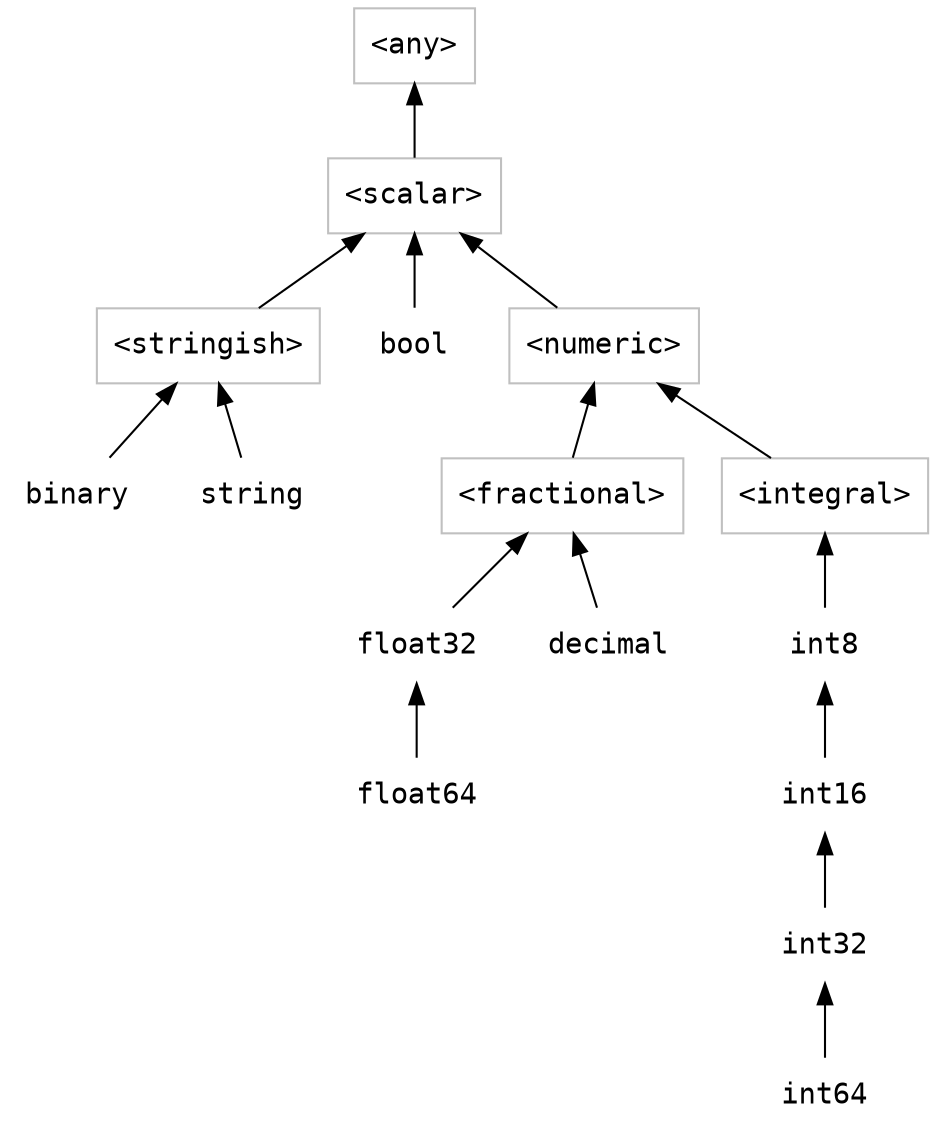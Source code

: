 digraph "Type Hierarchy" {
  rankdir=BT
  node[color=none,shape=rectangle,fontname=Consolas]

  integral[label="<integral>",color=gray]
  fractional[label="<fractional>",color=gray]
  numeric[label="<numeric>",color=gray]
  stringish[label="<stringish>",color=gray]
  scalar[label="<scalar>",color=gray]
  any[label="<any>",color=gray]

  int8 -> integral
  int16 -> int8
  int32 -> int16
  int64 -> int32
  bool -> scalar
  float32 -> fractional
  float64 -> float32
  decimal -> fractional
  binary -> stringish
  string -> stringish
  stringish -> scalar
  fractional -> numeric
  integral -> numeric
  numeric -> scalar
  scalar -> any
}
